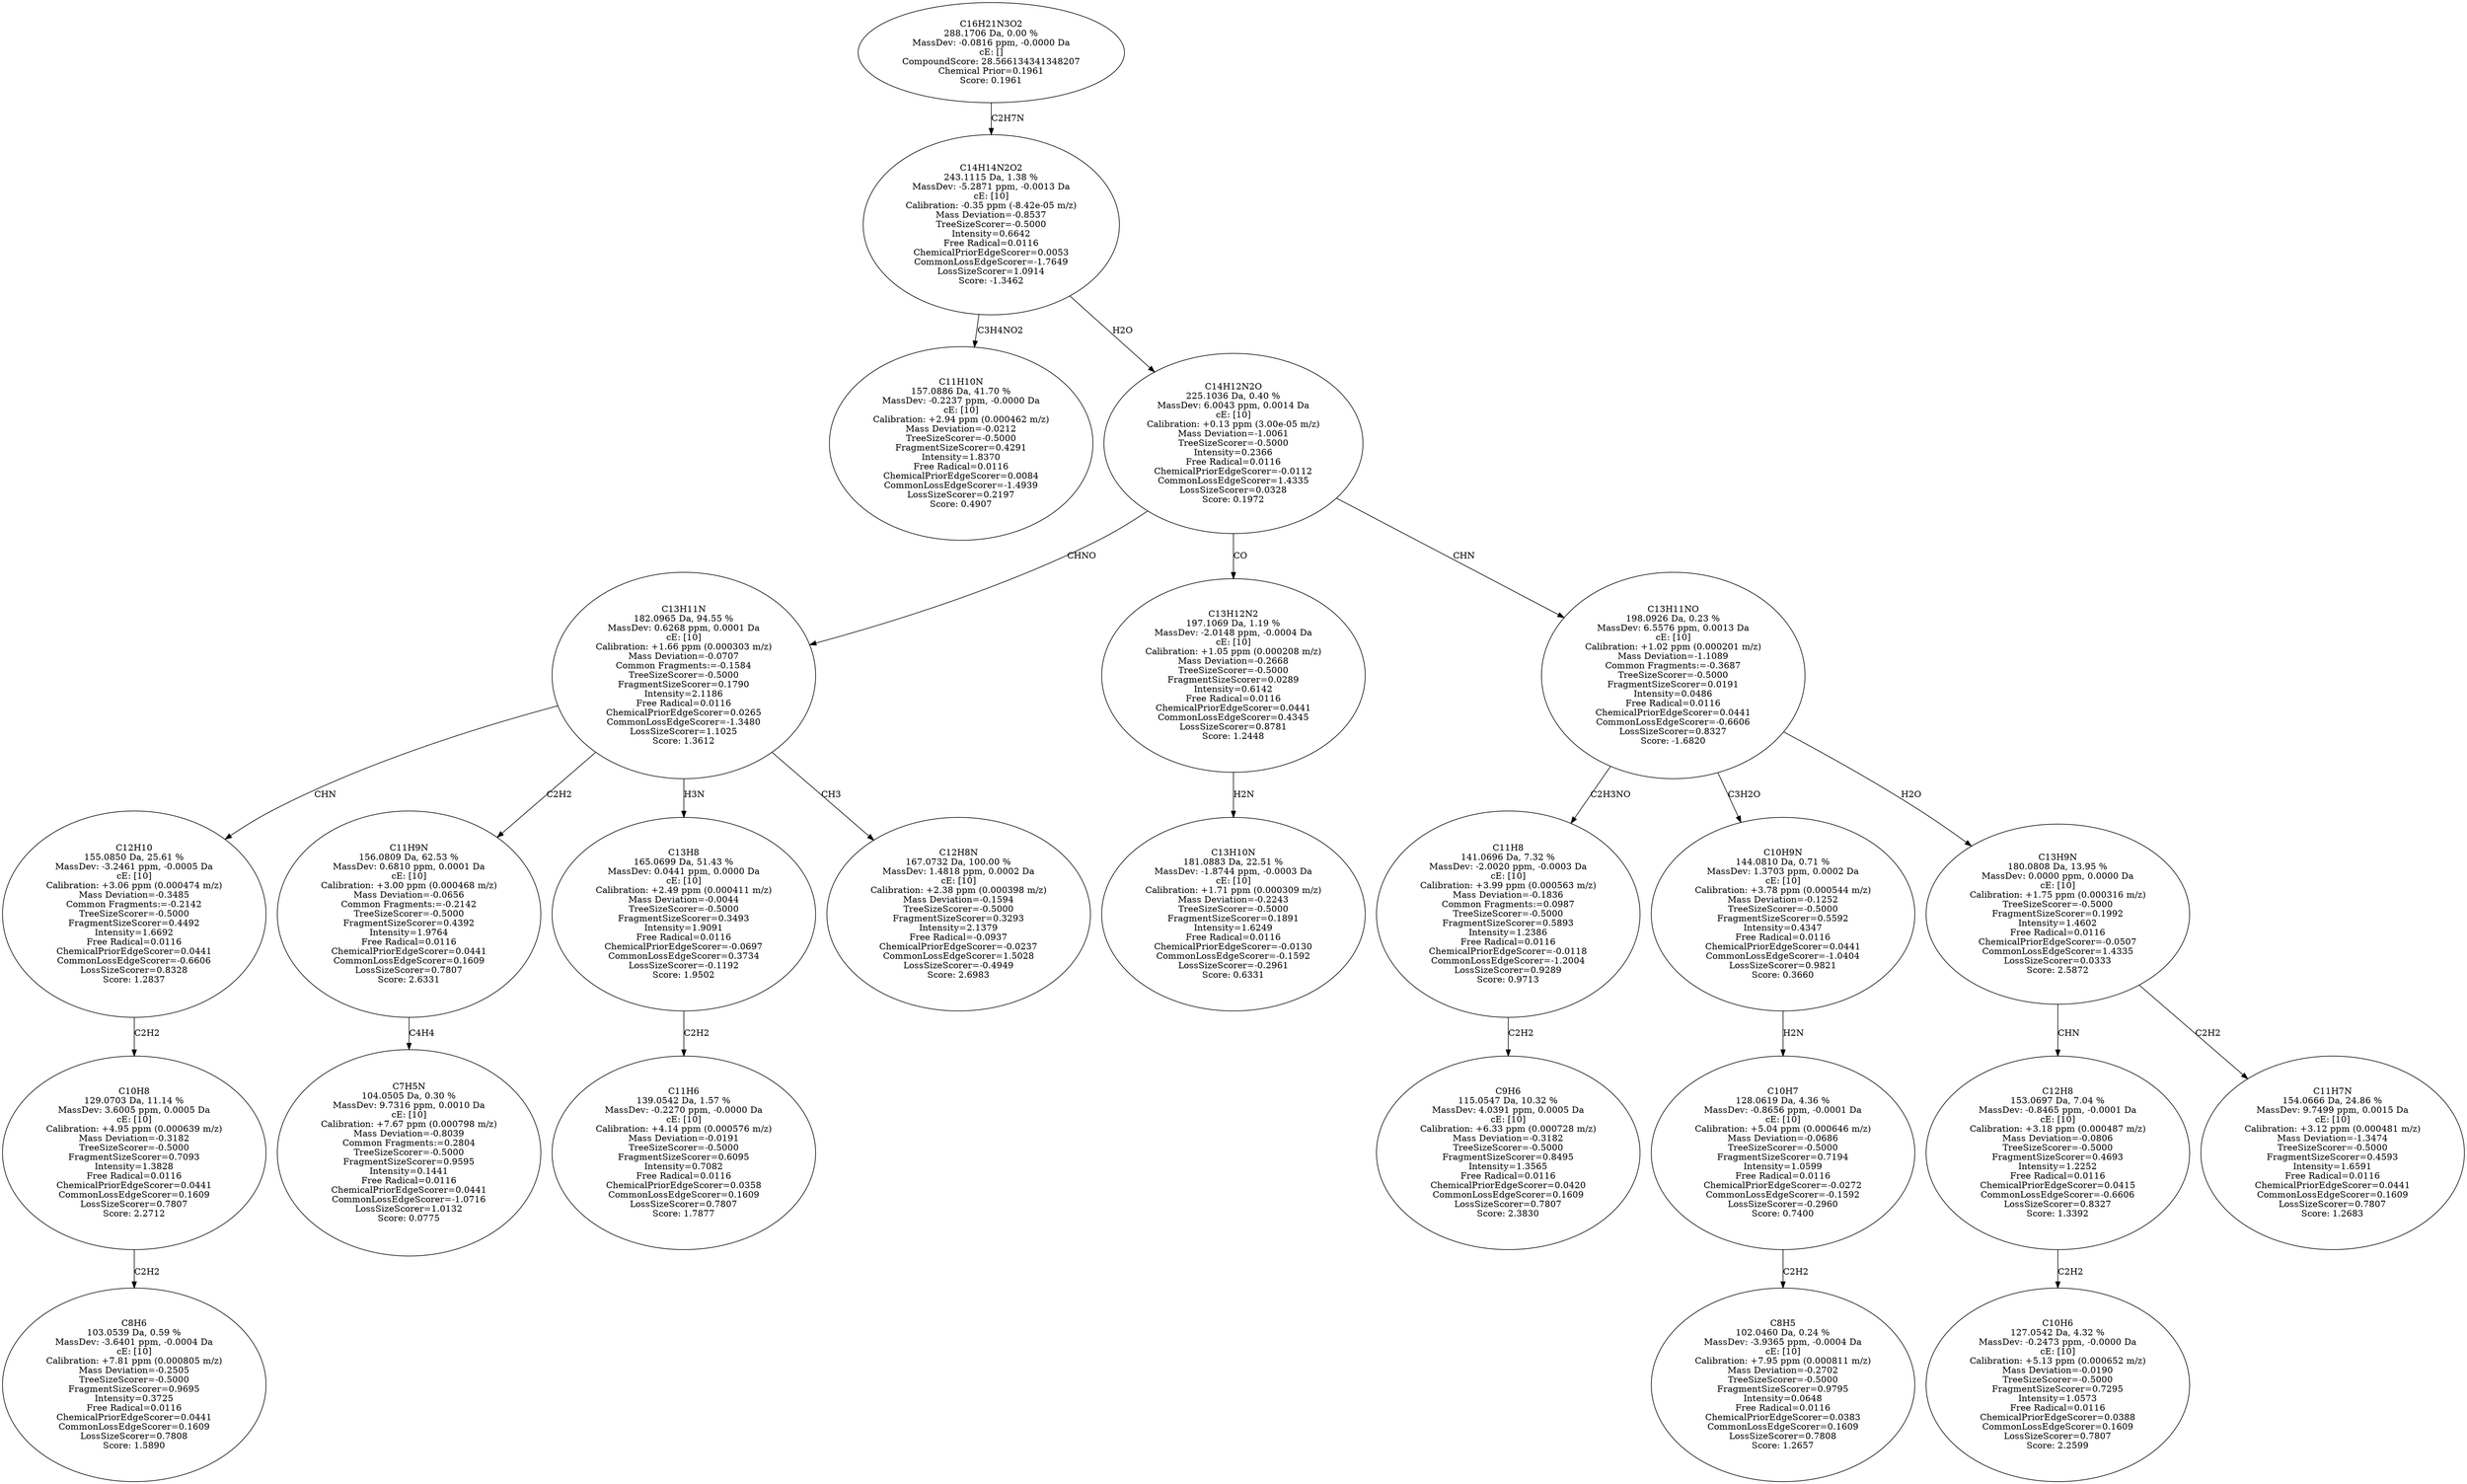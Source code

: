strict digraph {
v1 [label="C11H10N\n157.0886 Da, 41.70 %\nMassDev: -0.2237 ppm, -0.0000 Da\ncE: [10]\nCalibration: +2.94 ppm (0.000462 m/z)\nMass Deviation=-0.0212\nTreeSizeScorer=-0.5000\nFragmentSizeScorer=0.4291\nIntensity=1.8370\nFree Radical=0.0116\nChemicalPriorEdgeScorer=0.0084\nCommonLossEdgeScorer=-1.4939\nLossSizeScorer=0.2197\nScore: 0.4907"];
v2 [label="C8H6\n103.0539 Da, 0.59 %\nMassDev: -3.6401 ppm, -0.0004 Da\ncE: [10]\nCalibration: +7.81 ppm (0.000805 m/z)\nMass Deviation=-0.2505\nTreeSizeScorer=-0.5000\nFragmentSizeScorer=0.9695\nIntensity=0.3725\nFree Radical=0.0116\nChemicalPriorEdgeScorer=0.0441\nCommonLossEdgeScorer=0.1609\nLossSizeScorer=0.7808\nScore: 1.5890"];
v3 [label="C10H8\n129.0703 Da, 11.14 %\nMassDev: 3.6005 ppm, 0.0005 Da\ncE: [10]\nCalibration: +4.95 ppm (0.000639 m/z)\nMass Deviation=-0.3182\nTreeSizeScorer=-0.5000\nFragmentSizeScorer=0.7093\nIntensity=1.3828\nFree Radical=0.0116\nChemicalPriorEdgeScorer=0.0441\nCommonLossEdgeScorer=0.1609\nLossSizeScorer=0.7807\nScore: 2.2712"];
v4 [label="C12H10\n155.0850 Da, 25.61 %\nMassDev: -3.2461 ppm, -0.0005 Da\ncE: [10]\nCalibration: +3.06 ppm (0.000474 m/z)\nMass Deviation=-0.3485\nCommon Fragments:=-0.2142\nTreeSizeScorer=-0.5000\nFragmentSizeScorer=0.4492\nIntensity=1.6692\nFree Radical=0.0116\nChemicalPriorEdgeScorer=0.0441\nCommonLossEdgeScorer=-0.6606\nLossSizeScorer=0.8328\nScore: 1.2837"];
v5 [label="C7H5N\n104.0505 Da, 0.30 %\nMassDev: 9.7316 ppm, 0.0010 Da\ncE: [10]\nCalibration: +7.67 ppm (0.000798 m/z)\nMass Deviation=-0.8039\nCommon Fragments:=0.2804\nTreeSizeScorer=-0.5000\nFragmentSizeScorer=0.9595\nIntensity=0.1441\nFree Radical=0.0116\nChemicalPriorEdgeScorer=0.0441\nCommonLossEdgeScorer=-1.0716\nLossSizeScorer=1.0132\nScore: 0.0775"];
v6 [label="C11H9N\n156.0809 Da, 62.53 %\nMassDev: 0.6810 ppm, 0.0001 Da\ncE: [10]\nCalibration: +3.00 ppm (0.000468 m/z)\nMass Deviation=-0.0656\nCommon Fragments:=-0.2142\nTreeSizeScorer=-0.5000\nFragmentSizeScorer=0.4392\nIntensity=1.9764\nFree Radical=0.0116\nChemicalPriorEdgeScorer=0.0441\nCommonLossEdgeScorer=0.1609\nLossSizeScorer=0.7807\nScore: 2.6331"];
v7 [label="C11H6\n139.0542 Da, 1.57 %\nMassDev: -0.2270 ppm, -0.0000 Da\ncE: [10]\nCalibration: +4.14 ppm (0.000576 m/z)\nMass Deviation=-0.0191\nTreeSizeScorer=-0.5000\nFragmentSizeScorer=0.6095\nIntensity=0.7082\nFree Radical=0.0116\nChemicalPriorEdgeScorer=0.0358\nCommonLossEdgeScorer=0.1609\nLossSizeScorer=0.7807\nScore: 1.7877"];
v8 [label="C13H8\n165.0699 Da, 51.43 %\nMassDev: 0.0441 ppm, 0.0000 Da\ncE: [10]\nCalibration: +2.49 ppm (0.000411 m/z)\nMass Deviation=-0.0044\nTreeSizeScorer=-0.5000\nFragmentSizeScorer=0.3493\nIntensity=1.9091\nFree Radical=0.0116\nChemicalPriorEdgeScorer=-0.0697\nCommonLossEdgeScorer=0.3734\nLossSizeScorer=-0.1192\nScore: 1.9502"];
v9 [label="C12H8N\n167.0732 Da, 100.00 %\nMassDev: 1.4818 ppm, 0.0002 Da\ncE: [10]\nCalibration: +2.38 ppm (0.000398 m/z)\nMass Deviation=-0.1594\nTreeSizeScorer=-0.5000\nFragmentSizeScorer=0.3293\nIntensity=2.1379\nFree Radical=-0.0937\nChemicalPriorEdgeScorer=-0.0237\nCommonLossEdgeScorer=1.5028\nLossSizeScorer=-0.4949\nScore: 2.6983"];
v10 [label="C13H11N\n182.0965 Da, 94.55 %\nMassDev: 0.6268 ppm, 0.0001 Da\ncE: [10]\nCalibration: +1.66 ppm (0.000303 m/z)\nMass Deviation=-0.0707\nCommon Fragments:=-0.1584\nTreeSizeScorer=-0.5000\nFragmentSizeScorer=0.1790\nIntensity=2.1186\nFree Radical=0.0116\nChemicalPriorEdgeScorer=0.0265\nCommonLossEdgeScorer=-1.3480\nLossSizeScorer=1.1025\nScore: 1.3612"];
v11 [label="C13H10N\n181.0883 Da, 22.51 %\nMassDev: -1.8744 ppm, -0.0003 Da\ncE: [10]\nCalibration: +1.71 ppm (0.000309 m/z)\nMass Deviation=-0.2243\nTreeSizeScorer=-0.5000\nFragmentSizeScorer=0.1891\nIntensity=1.6249\nFree Radical=0.0116\nChemicalPriorEdgeScorer=-0.0130\nCommonLossEdgeScorer=-0.1592\nLossSizeScorer=-0.2961\nScore: 0.6331"];
v12 [label="C13H12N2\n197.1069 Da, 1.19 %\nMassDev: -2.0148 ppm, -0.0004 Da\ncE: [10]\nCalibration: +1.05 ppm (0.000208 m/z)\nMass Deviation=-0.2668\nTreeSizeScorer=-0.5000\nFragmentSizeScorer=0.0289\nIntensity=0.6142\nFree Radical=0.0116\nChemicalPriorEdgeScorer=0.0441\nCommonLossEdgeScorer=0.4345\nLossSizeScorer=0.8781\nScore: 1.2448"];
v13 [label="C9H6\n115.0547 Da, 10.32 %\nMassDev: 4.0391 ppm, 0.0005 Da\ncE: [10]\nCalibration: +6.33 ppm (0.000728 m/z)\nMass Deviation=-0.3182\nTreeSizeScorer=-0.5000\nFragmentSizeScorer=0.8495\nIntensity=1.3565\nFree Radical=0.0116\nChemicalPriorEdgeScorer=0.0420\nCommonLossEdgeScorer=0.1609\nLossSizeScorer=0.7807\nScore: 2.3830"];
v14 [label="C11H8\n141.0696 Da, 7.32 %\nMassDev: -2.0020 ppm, -0.0003 Da\ncE: [10]\nCalibration: +3.99 ppm (0.000563 m/z)\nMass Deviation=-0.1836\nCommon Fragments:=0.0987\nTreeSizeScorer=-0.5000\nFragmentSizeScorer=0.5893\nIntensity=1.2386\nFree Radical=0.0116\nChemicalPriorEdgeScorer=-0.0118\nCommonLossEdgeScorer=-1.2004\nLossSizeScorer=0.9289\nScore: 0.9713"];
v15 [label="C8H5\n102.0460 Da, 0.24 %\nMassDev: -3.9365 ppm, -0.0004 Da\ncE: [10]\nCalibration: +7.95 ppm (0.000811 m/z)\nMass Deviation=-0.2702\nTreeSizeScorer=-0.5000\nFragmentSizeScorer=0.9795\nIntensity=0.0648\nFree Radical=0.0116\nChemicalPriorEdgeScorer=0.0383\nCommonLossEdgeScorer=0.1609\nLossSizeScorer=0.7808\nScore: 1.2657"];
v16 [label="C10H7\n128.0619 Da, 4.36 %\nMassDev: -0.8656 ppm, -0.0001 Da\ncE: [10]\nCalibration: +5.04 ppm (0.000646 m/z)\nMass Deviation=-0.0686\nTreeSizeScorer=-0.5000\nFragmentSizeScorer=0.7194\nIntensity=1.0599\nFree Radical=0.0116\nChemicalPriorEdgeScorer=-0.0272\nCommonLossEdgeScorer=-0.1592\nLossSizeScorer=-0.2960\nScore: 0.7400"];
v17 [label="C10H9N\n144.0810 Da, 0.71 %\nMassDev: 1.3703 ppm, 0.0002 Da\ncE: [10]\nCalibration: +3.78 ppm (0.000544 m/z)\nMass Deviation=-0.1252\nTreeSizeScorer=-0.5000\nFragmentSizeScorer=0.5592\nIntensity=0.4347\nFree Radical=0.0116\nChemicalPriorEdgeScorer=0.0441\nCommonLossEdgeScorer=-1.0404\nLossSizeScorer=0.9821\nScore: 0.3660"];
v18 [label="C10H6\n127.0542 Da, 4.32 %\nMassDev: -0.2473 ppm, -0.0000 Da\ncE: [10]\nCalibration: +5.13 ppm (0.000652 m/z)\nMass Deviation=-0.0190\nTreeSizeScorer=-0.5000\nFragmentSizeScorer=0.7295\nIntensity=1.0573\nFree Radical=0.0116\nChemicalPriorEdgeScorer=0.0388\nCommonLossEdgeScorer=0.1609\nLossSizeScorer=0.7807\nScore: 2.2599"];
v19 [label="C12H8\n153.0697 Da, 7.04 %\nMassDev: -0.8465 ppm, -0.0001 Da\ncE: [10]\nCalibration: +3.18 ppm (0.000487 m/z)\nMass Deviation=-0.0806\nTreeSizeScorer=-0.5000\nFragmentSizeScorer=0.4693\nIntensity=1.2252\nFree Radical=0.0116\nChemicalPriorEdgeScorer=0.0415\nCommonLossEdgeScorer=-0.6606\nLossSizeScorer=0.8327\nScore: 1.3392"];
v20 [label="C11H7N\n154.0666 Da, 24.86 %\nMassDev: 9.7499 ppm, 0.0015 Da\ncE: [10]\nCalibration: +3.12 ppm (0.000481 m/z)\nMass Deviation=-1.3474\nTreeSizeScorer=-0.5000\nFragmentSizeScorer=0.4593\nIntensity=1.6591\nFree Radical=0.0116\nChemicalPriorEdgeScorer=0.0441\nCommonLossEdgeScorer=0.1609\nLossSizeScorer=0.7807\nScore: 1.2683"];
v21 [label="C13H9N\n180.0808 Da, 13.95 %\nMassDev: 0.0000 ppm, 0.0000 Da\ncE: [10]\nCalibration: +1.75 ppm (0.000316 m/z)\nTreeSizeScorer=-0.5000\nFragmentSizeScorer=0.1992\nIntensity=1.4602\nFree Radical=0.0116\nChemicalPriorEdgeScorer=-0.0507\nCommonLossEdgeScorer=1.4335\nLossSizeScorer=0.0333\nScore: 2.5872"];
v22 [label="C13H11NO\n198.0926 Da, 0.23 %\nMassDev: 6.5576 ppm, 0.0013 Da\ncE: [10]\nCalibration: +1.02 ppm (0.000201 m/z)\nMass Deviation=-1.1089\nCommon Fragments:=-0.3687\nTreeSizeScorer=-0.5000\nFragmentSizeScorer=0.0191\nIntensity=0.0486\nFree Radical=0.0116\nChemicalPriorEdgeScorer=0.0441\nCommonLossEdgeScorer=-0.6606\nLossSizeScorer=0.8327\nScore: -1.6820"];
v23 [label="C14H12N2O\n225.1036 Da, 0.40 %\nMassDev: 6.0043 ppm, 0.0014 Da\ncE: [10]\nCalibration: +0.13 ppm (3.00e-05 m/z)\nMass Deviation=-1.0061\nTreeSizeScorer=-0.5000\nIntensity=0.2366\nFree Radical=0.0116\nChemicalPriorEdgeScorer=-0.0112\nCommonLossEdgeScorer=1.4335\nLossSizeScorer=0.0328\nScore: 0.1972"];
v24 [label="C14H14N2O2\n243.1115 Da, 1.38 %\nMassDev: -5.2871 ppm, -0.0013 Da\ncE: [10]\nCalibration: -0.35 ppm (-8.42e-05 m/z)\nMass Deviation=-0.8537\nTreeSizeScorer=-0.5000\nIntensity=0.6642\nFree Radical=0.0116\nChemicalPriorEdgeScorer=0.0053\nCommonLossEdgeScorer=-1.7649\nLossSizeScorer=1.0914\nScore: -1.3462"];
v25 [label="C16H21N3O2\n288.1706 Da, 0.00 %\nMassDev: -0.0816 ppm, -0.0000 Da\ncE: []\nCompoundScore: 28.566134341348207\nChemical Prior=0.1961\nScore: 0.1961"];
v24 -> v1 [label="C3H4NO2"];
v3 -> v2 [label="C2H2"];
v4 -> v3 [label="C2H2"];
v10 -> v4 [label="CHN"];
v6 -> v5 [label="C4H4"];
v10 -> v6 [label="C2H2"];
v8 -> v7 [label="C2H2"];
v10 -> v8 [label="H3N"];
v10 -> v9 [label="CH3"];
v23 -> v10 [label="CHNO"];
v12 -> v11 [label="H2N"];
v23 -> v12 [label="CO"];
v14 -> v13 [label="C2H2"];
v22 -> v14 [label="C2H3NO"];
v16 -> v15 [label="C2H2"];
v17 -> v16 [label="H2N"];
v22 -> v17 [label="C3H2O"];
v19 -> v18 [label="C2H2"];
v21 -> v19 [label="CHN"];
v21 -> v20 [label="C2H2"];
v22 -> v21 [label="H2O"];
v23 -> v22 [label="CHN"];
v24 -> v23 [label="H2O"];
v25 -> v24 [label="C2H7N"];
}